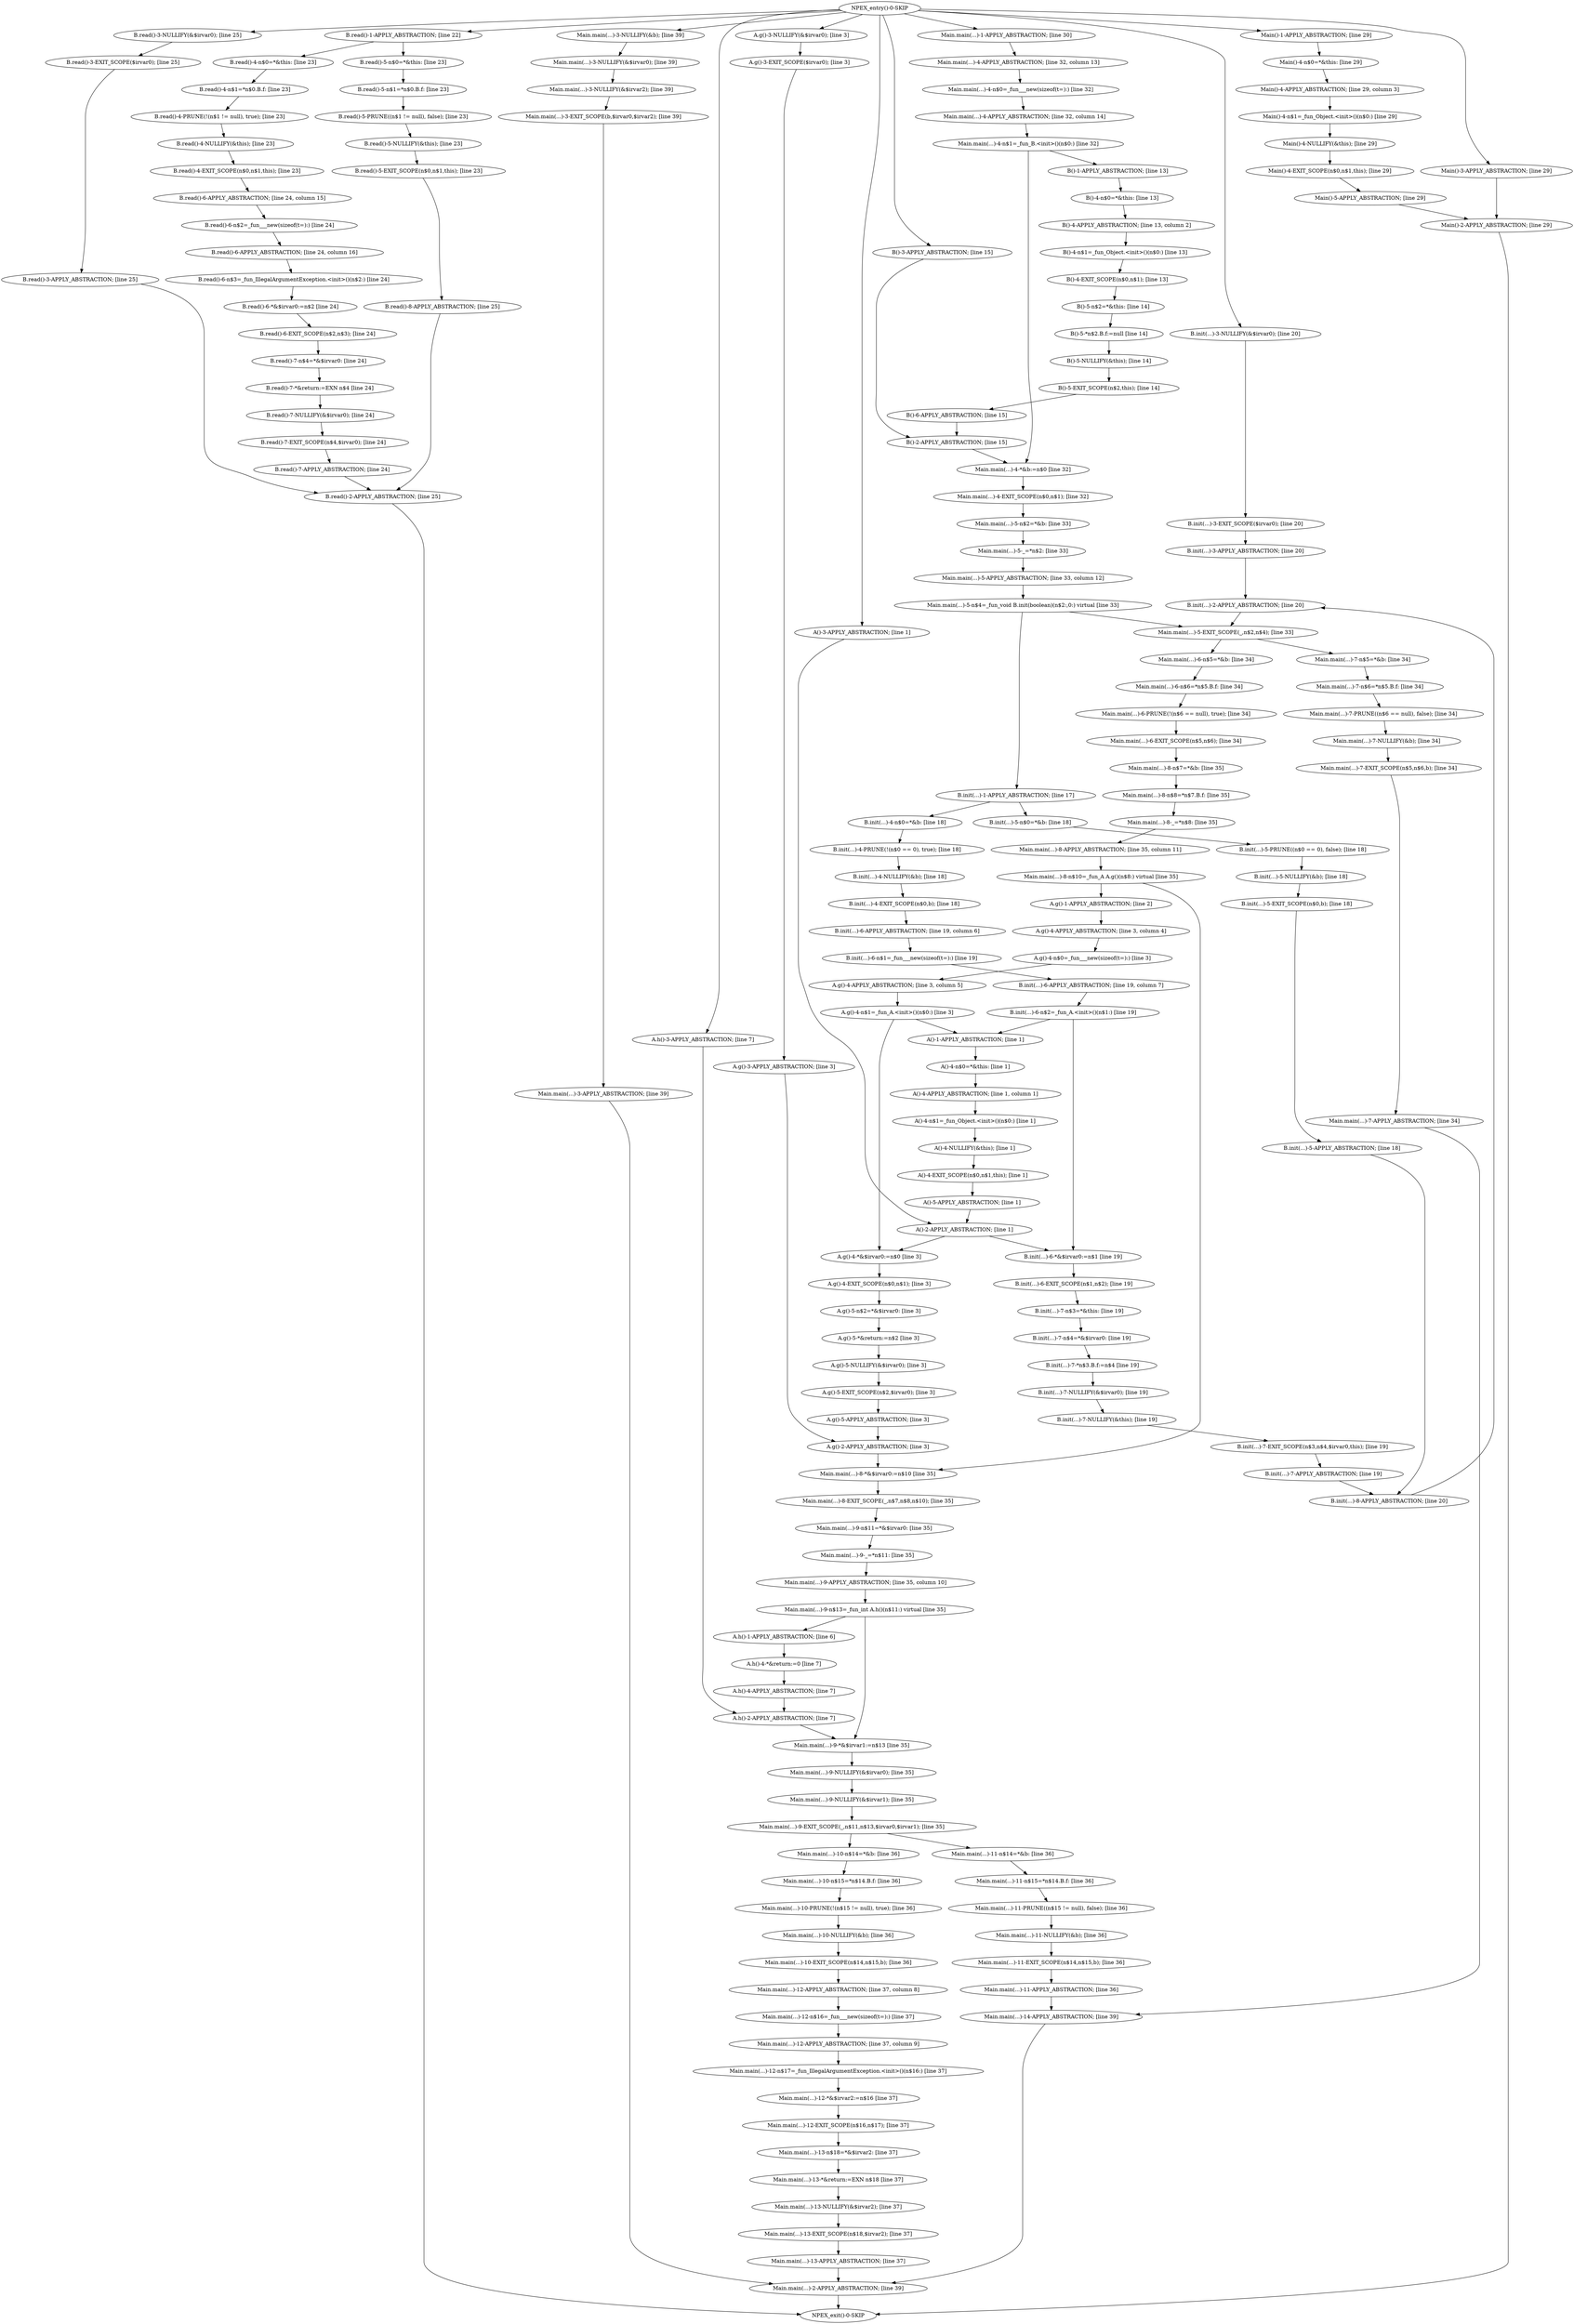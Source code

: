 digraph G {
  "Main.main(...)-9-n$13=_fun_int A.h()(n$11:) virtual [line 35]";
  "B.init(...)-3-NULLIFY(&$irvar0); [line 20]";
  "B.init(...)-5-EXIT_SCOPE(n$0,b); [line 18]";
  "A.g()-5-NULLIFY(&$irvar0); [line 3]";
  "B.read()-4-EXIT_SCOPE(n$0,n$1,this); [line 23]";
  "B()-3-APPLY_ABSTRACTION; [line 15]";
  "A.g()-4-n$0=_fun___new(sizeof(t=):) [line 3]";
  "B.read()-4-n$1=*n$0.B.f: [line 23]";
  "A.g()-4-APPLY_ABSTRACTION; [line 3, column 4]";
  "B()-4-n$1=_fun_Object.<init>()(n$0:) [line 13]";
  "B.read()-8-APPLY_ABSTRACTION; [line 25]";
  "Main.main(...)-4-n$0=_fun___new(sizeof(t=):) [line 32]";
  "Main.main(...)-8-n$10=_fun_A A.g()(n$8:) virtual [line 35]";
  "A.g()-3-APPLY_ABSTRACTION; [line 3]";
  "A.g()-4-*&$irvar0:=n$0 [line 3]";
  "B()-5-*n$2.B.f:=null [line 14]";
  "B.init(...)-4-NULLIFY(&b); [line 18]";
  "Main.main(...)-3-NULLIFY(&b); [line 39]";
  "B.init(...)-6-*&$irvar0:=n$1 [line 19]";
  "Main.main(...)-4-APPLY_ABSTRACTION; [line 32, column 13]";
  "Main()-4-NULLIFY(&this); [line 29]";
  "Main.main(...)-6-PRUNE(!(n$6 == null), true); [line 34]";
  "A.h()-4-*&return:=0 [line 7]";
  "B.read()-1-APPLY_ABSTRACTION; [line 22]";
  "Main.main(...)-9-NULLIFY(&$irvar1); [line 35]";
  "B.init(...)-7-n$4=*&$irvar0: [line 19]";
  "B.read()-7-APPLY_ABSTRACTION; [line 24]";
  "A.g()-2-APPLY_ABSTRACTION; [line 3]";
  "Main.main(...)-7-EXIT_SCOPE(n$5,n$6,b); [line 34]";
  "B.init(...)-7-NULLIFY(&this); [line 19]";
  "A()-4-NULLIFY(&this); [line 1]";
  "A.h()-4-APPLY_ABSTRACTION; [line 7]";
  "B()-5-EXIT_SCOPE(n$2,this); [line 14]";
  "Main.main(...)-9-_=*n$11: [line 35]";
  "Main.main(...)-11-EXIT_SCOPE(n$14,n$15,b); [line 36]";
  "Main.main(...)-12-EXIT_SCOPE(n$16,n$17); [line 37]";
  "B.read()-5-EXIT_SCOPE(n$0,n$1,this); [line 23]";
  "Main.main(...)-6-EXIT_SCOPE(n$5,n$6); [line 34]";
  "B.init(...)-7-NULLIFY(&$irvar0); [line 19]";
  "B()-4-EXIT_SCOPE(n$0,n$1); [line 13]";
  "Main.main(...)-3-APPLY_ABSTRACTION; [line 39]";
  "Main.main(...)-11-n$15=*n$14.B.f: [line 36]";
  "Main()-3-APPLY_ABSTRACTION; [line 29]";
  "Main.main(...)-3-EXIT_SCOPE(b,$irvar0,$irvar2); [line 39]";
  "Main.main(...)-14-APPLY_ABSTRACTION; [line 39]";
  "A.g()-5-EXIT_SCOPE(n$2,$irvar0); [line 3]";
  "Main.main(...)-7-n$5=*&b: [line 34]";
  "Main.main(...)-11-NULLIFY(&b); [line 36]";
  "Main.main(...)-11-n$14=*&b: [line 36]";
  "B.init(...)-8-APPLY_ABSTRACTION; [line 20]";
  "B.read()-7-NULLIFY(&$irvar0); [line 24]";
  "Main.main(...)-3-NULLIFY(&$irvar2); [line 39]";
  "Main.main(...)-9-NULLIFY(&$irvar0); [line 35]";
  "Main.main(...)-10-n$15=*n$14.B.f: [line 36]";
  "Main.main(...)-4-APPLY_ABSTRACTION; [line 32, column 14]";
  "Main()-4-APPLY_ABSTRACTION; [line 29, column 3]";
  "B.init(...)-5-PRUNE((n$0 == 0), false); [line 18]";
  "Main.main(...)-5-n$2=*&b: [line 33]";
  "Main.main(...)-6-n$5=*&b: [line 34]";
  "A()-4-APPLY_ABSTRACTION; [line 1, column 1]";
  "NPEX_exit()-0-SKIP";
  "B.read()-7-EXIT_SCOPE(n$4,$irvar0); [line 24]";
  "A.g()-4-APPLY_ABSTRACTION; [line 3, column 5]";
  "Main.main(...)-8-APPLY_ABSTRACTION; [line 35, column 11]";
  "Main.main(...)-8-n$8=*n$7.B.f: [line 35]";
  "Main()-5-APPLY_ABSTRACTION; [line 29]";
  "Main.main(...)-4-*&b:=n$0 [line 32]";
  "Main.main(...)-5-APPLY_ABSTRACTION; [line 33, column 12]";
  "B.read()-7-n$4=*&$irvar0: [line 24]";
  "A()-2-APPLY_ABSTRACTION; [line 1]";
  "B.init(...)-1-APPLY_ABSTRACTION; [line 17]";
  "B.init(...)-2-APPLY_ABSTRACTION; [line 20]";
  "A.g()-5-n$2=*&$irvar0: [line 3]";
  "B()-4-APPLY_ABSTRACTION; [line 13, column 2]";
  "Main()-4-n$0=*&this: [line 29]";
  "Main.main(...)-13-EXIT_SCOPE(n$18,$irvar2); [line 37]";
  "B.init(...)-3-EXIT_SCOPE($irvar0); [line 20]";
  "B.read()-5-n$0=*&this: [line 23]";
  "A.g()-4-EXIT_SCOPE(n$0,n$1); [line 3]";
  "B.read()-2-APPLY_ABSTRACTION; [line 25]";
  "Main.main(...)-2-APPLY_ABSTRACTION; [line 39]";
  "B.init(...)-4-n$0=*&b: [line 18]";
  "Main()-4-EXIT_SCOPE(n$0,n$1,this); [line 29]";
  "B.init(...)-5-APPLY_ABSTRACTION; [line 18]";
  "B.init(...)-7-EXIT_SCOPE(n$3,n$4,$irvar0,this); [line 19]";
  "Main.main(...)-10-NULLIFY(&b); [line 36]";
  "B.init(...)-6-n$2=_fun_A.<init>()(n$1:) [line 19]";
  "A.h()-1-APPLY_ABSTRACTION; [line 6]";
  "A.g()-5-*&return:=n$2 [line 3]";
  "Main.main(...)-12-APPLY_ABSTRACTION; [line 37, column 8]";
  "A.h()-2-APPLY_ABSTRACTION; [line 7]";
  "A()-4-EXIT_SCOPE(n$0,n$1,this); [line 1]";
  "NPEX_entry()-0-SKIP";
  "B.read()-6-APPLY_ABSTRACTION; [line 24, column 16]";
  "Main()-4-n$1=_fun_Object.<init>()(n$0:) [line 29]";
  "Main.main(...)-10-PRUNE(!(n$15 != null), true); [line 36]";
  "A.g()-3-EXIT_SCOPE($irvar0); [line 3]";
  "A()-5-APPLY_ABSTRACTION; [line 1]";
  "B.read()-6-n$2=_fun___new(sizeof(t=):) [line 24]";
  "Main.main(...)-13-*&return:=EXN n$18 [line 37]";
  "Main.main(...)-9-n$11=*&$irvar0: [line 35]";
  "Main.main(...)-11-APPLY_ABSTRACTION; [line 36]";
  "A()-4-n$0=*&this: [line 1]";
  "Main()-1-APPLY_ABSTRACTION; [line 29]";
  "Main.main(...)-5-_=*n$2: [line 33]";
  "Main.main(...)-10-EXIT_SCOPE(n$14,n$15,b); [line 36]";
  "B.init(...)-6-APPLY_ABSTRACTION; [line 19, column 6]";
  "B.read()-3-NULLIFY(&$irvar0); [line 25]";
  "Main.main(...)-8-EXIT_SCOPE(_,n$7,n$8,n$10); [line 35]";
  "B()-4-n$0=*&this: [line 13]";
  "B.read()-6-*&$irvar0:=n$2 [line 24]";
  "B.init(...)-5-NULLIFY(&b); [line 18]";
  "A.g()-1-APPLY_ABSTRACTION; [line 2]";
  "Main.main(...)-7-n$6=*n$5.B.f: [line 34]";
  "B.read()-6-EXIT_SCOPE(n$2,n$3); [line 24]";
  "B.read()-6-n$3=_fun_IllegalArgumentException.<init>()(n$2:) [line 24]";
  "Main.main(...)-3-NULLIFY(&$irvar0); [line 39]";
  "B.read()-4-PRUNE(!(n$1 != null), true); [line 23]";
  "B.init(...)-6-n$1=_fun___new(sizeof(t=):) [line 19]";
  "B()-1-APPLY_ABSTRACTION; [line 13]";
  "Main.main(...)-13-n$18=*&$irvar2: [line 37]";
  "B.init(...)-7-APPLY_ABSTRACTION; [line 19]";
  "Main.main(...)-4-EXIT_SCOPE(n$0,n$1); [line 32]";
  "Main.main(...)-13-NULLIFY(&$irvar2); [line 37]";
  "Main.main(...)-9-EXIT_SCOPE(_,n$11,n$13,$irvar0,$irvar1); [line 35]";
  "Main.main(...)-12-APPLY_ABSTRACTION; [line 37, column 9]";
  "Main.main(...)-13-APPLY_ABSTRACTION; [line 37]";
  "Main.main(...)-7-PRUNE((n$6 == null), false); [line 34]";
  "B.init(...)-4-EXIT_SCOPE(n$0,b); [line 18]";
  "A()-4-n$1=_fun_Object.<init>()(n$0:) [line 1]";
  "Main.main(...)-12-n$17=_fun_IllegalArgumentException.<init>()(n$16:) [line 37]";
  "Main.main(...)-8-_=*n$8: [line 35]";
  "Main.main(...)-9-*&$irvar1:=n$13 [line 35]";
  "Main.main(...)-10-n$14=*&b: [line 36]";
  "B.init(...)-5-n$0=*&b: [line 18]";
  "B.read()-7-*&return:=EXN n$4 [line 24]";
  "Main.main(...)-5-n$4=_fun_void B.init(boolean)(n$2:,0:) virtual [line 33]";
  "B.init(...)-4-PRUNE(!(n$0 == 0), true); [line 18]";
  "Main()-2-APPLY_ABSTRACTION; [line 29]";
  "B.init(...)-6-APPLY_ABSTRACTION; [line 19, column 7]";
  "B.init(...)-7-*n$3.B.f:=n$4 [line 19]";
  "B.read()-6-APPLY_ABSTRACTION; [line 24, column 15]";
  "Main.main(...)-8-*&$irvar0:=n$10 [line 35]";
  "B()-5-NULLIFY(&this); [line 14]";
  "B()-6-APPLY_ABSTRACTION; [line 15]";
  "B.read()-3-EXIT_SCOPE($irvar0); [line 25]";
  "A.g()-4-n$1=_fun_A.<init>()(n$0:) [line 3]";
  "Main.main(...)-1-APPLY_ABSTRACTION; [line 30]";
  "A.h()-3-APPLY_ABSTRACTION; [line 7]";
  "B.init(...)-3-APPLY_ABSTRACTION; [line 20]";
  "B.read()-5-PRUNE((n$1 != null), false); [line 23]";
  "Main.main(...)-8-n$7=*&b: [line 35]";
  "B()-5-n$2=*&this: [line 14]";
  "Main.main(...)-7-NULLIFY(&b); [line 34]";
  "Main.main(...)-4-n$1=_fun_B.<init>()(n$0:) [line 32]";
  "B.init(...)-7-n$3=*&this: [line 19]";
  "Main.main(...)-12-*&$irvar2:=n$16 [line 37]";
  "A.g()-3-NULLIFY(&$irvar0); [line 3]";
  "A()-1-APPLY_ABSTRACTION; [line 1]";
  "B.read()-5-NULLIFY(&this); [line 23]";
  "Main.main(...)-11-PRUNE((n$15 != null), false); [line 36]";
  "B.init(...)-6-EXIT_SCOPE(n$1,n$2); [line 19]";
  "B.read()-3-APPLY_ABSTRACTION; [line 25]";
  "B.read()-4-NULLIFY(&this); [line 23]";
  "B.read()-5-n$1=*n$0.B.f: [line 23]";
  "Main.main(...)-12-n$16=_fun___new(sizeof(t=):) [line 37]";
  "Main.main(...)-6-n$6=*n$5.B.f: [line 34]";
  "Main.main(...)-9-APPLY_ABSTRACTION; [line 35, column 10]";
  "A()-3-APPLY_ABSTRACTION; [line 1]";
  "Main.main(...)-5-EXIT_SCOPE(_,n$2,n$4); [line 33]";
  "Main.main(...)-7-APPLY_ABSTRACTION; [line 34]";
  "B.read()-4-n$0=*&this: [line 23]";
  "A.g()-5-APPLY_ABSTRACTION; [line 3]";
  "B()-2-APPLY_ABSTRACTION; [line 15]";
  
  
  "Main.main(...)-9-n$13=_fun_int A.h()(n$11:) virtual [line 35]" -> "A.h()-1-APPLY_ABSTRACTION; [line 6]";
  "Main.main(...)-9-n$13=_fun_int A.h()(n$11:) virtual [line 35]" -> "Main.main(...)-9-*&$irvar1:=n$13 [line 35]";
  "B.init(...)-3-NULLIFY(&$irvar0); [line 20]" -> "B.init(...)-3-EXIT_SCOPE($irvar0); [line 20]";
  "B.init(...)-5-EXIT_SCOPE(n$0,b); [line 18]" -> "B.init(...)-5-APPLY_ABSTRACTION; [line 18]";
  "A.g()-5-NULLIFY(&$irvar0); [line 3]" -> "A.g()-5-EXIT_SCOPE(n$2,$irvar0); [line 3]";
  "B.read()-4-EXIT_SCOPE(n$0,n$1,this); [line 23]" -> "B.read()-6-APPLY_ABSTRACTION; [line 24, column 15]";
  "B()-3-APPLY_ABSTRACTION; [line 15]" -> "B()-2-APPLY_ABSTRACTION; [line 15]";
  "A.g()-4-n$0=_fun___new(sizeof(t=):) [line 3]" -> "A.g()-4-APPLY_ABSTRACTION; [line 3, column 5]";
  "B.read()-4-n$1=*n$0.B.f: [line 23]" -> "B.read()-4-PRUNE(!(n$1 != null), true); [line 23]";
  "A.g()-4-APPLY_ABSTRACTION; [line 3, column 4]" -> "A.g()-4-n$0=_fun___new(sizeof(t=):) [line 3]";
  "B()-4-n$1=_fun_Object.<init>()(n$0:) [line 13]" -> "B()-4-EXIT_SCOPE(n$0,n$1); [line 13]";
  "B.read()-8-APPLY_ABSTRACTION; [line 25]" -> "B.read()-2-APPLY_ABSTRACTION; [line 25]";
  "Main.main(...)-4-n$0=_fun___new(sizeof(t=):) [line 32]" -> "Main.main(...)-4-APPLY_ABSTRACTION; [line 32, column 14]";
  "Main.main(...)-8-n$10=_fun_A A.g()(n$8:) virtual [line 35]" -> "A.g()-1-APPLY_ABSTRACTION; [line 2]";
  "Main.main(...)-8-n$10=_fun_A A.g()(n$8:) virtual [line 35]" -> "Main.main(...)-8-*&$irvar0:=n$10 [line 35]";
  "A.g()-3-APPLY_ABSTRACTION; [line 3]" -> "A.g()-2-APPLY_ABSTRACTION; [line 3]";
  "A.g()-4-*&$irvar0:=n$0 [line 3]" -> "A.g()-4-EXIT_SCOPE(n$0,n$1); [line 3]";
  "B()-5-*n$2.B.f:=null [line 14]" -> "B()-5-NULLIFY(&this); [line 14]";
  "B.init(...)-4-NULLIFY(&b); [line 18]" -> "B.init(...)-4-EXIT_SCOPE(n$0,b); [line 18]";
  "Main.main(...)-3-NULLIFY(&b); [line 39]" -> "Main.main(...)-3-NULLIFY(&$irvar0); [line 39]";
  "B.init(...)-6-*&$irvar0:=n$1 [line 19]" -> "B.init(...)-6-EXIT_SCOPE(n$1,n$2); [line 19]";
  "Main.main(...)-4-APPLY_ABSTRACTION; [line 32, column 13]" -> "Main.main(...)-4-n$0=_fun___new(sizeof(t=):) [line 32]";
  "Main()-4-NULLIFY(&this); [line 29]" -> "Main()-4-EXIT_SCOPE(n$0,n$1,this); [line 29]";
  "Main.main(...)-6-PRUNE(!(n$6 == null), true); [line 34]" -> "Main.main(...)-6-EXIT_SCOPE(n$5,n$6); [line 34]";
  "A.h()-4-*&return:=0 [line 7]" -> "A.h()-4-APPLY_ABSTRACTION; [line 7]";
  "B.read()-1-APPLY_ABSTRACTION; [line 22]" -> "B.read()-4-n$0=*&this: [line 23]";
  "B.read()-1-APPLY_ABSTRACTION; [line 22]" -> "B.read()-5-n$0=*&this: [line 23]";
  "Main.main(...)-9-NULLIFY(&$irvar1); [line 35]" -> "Main.main(...)-9-EXIT_SCOPE(_,n$11,n$13,$irvar0,$irvar1); [line 35]";
  "B.init(...)-7-n$4=*&$irvar0: [line 19]" -> "B.init(...)-7-*n$3.B.f:=n$4 [line 19]";
  "B.read()-7-APPLY_ABSTRACTION; [line 24]" -> "B.read()-2-APPLY_ABSTRACTION; [line 25]";
  "A.g()-2-APPLY_ABSTRACTION; [line 3]" -> "Main.main(...)-8-*&$irvar0:=n$10 [line 35]";
  "Main.main(...)-7-EXIT_SCOPE(n$5,n$6,b); [line 34]" -> "Main.main(...)-7-APPLY_ABSTRACTION; [line 34]";
  "B.init(...)-7-NULLIFY(&this); [line 19]" -> "B.init(...)-7-EXIT_SCOPE(n$3,n$4,$irvar0,this); [line 19]";
  "A()-4-NULLIFY(&this); [line 1]" -> "A()-4-EXIT_SCOPE(n$0,n$1,this); [line 1]";
  "A.h()-4-APPLY_ABSTRACTION; [line 7]" -> "A.h()-2-APPLY_ABSTRACTION; [line 7]";
  "B()-5-EXIT_SCOPE(n$2,this); [line 14]" -> "B()-6-APPLY_ABSTRACTION; [line 15]";
  "Main.main(...)-9-_=*n$11: [line 35]" -> "Main.main(...)-9-APPLY_ABSTRACTION; [line 35, column 10]";
  "Main.main(...)-11-EXIT_SCOPE(n$14,n$15,b); [line 36]" -> "Main.main(...)-11-APPLY_ABSTRACTION; [line 36]";
  "Main.main(...)-12-EXIT_SCOPE(n$16,n$17); [line 37]" -> "Main.main(...)-13-n$18=*&$irvar2: [line 37]";
  "B.read()-5-EXIT_SCOPE(n$0,n$1,this); [line 23]" -> "B.read()-8-APPLY_ABSTRACTION; [line 25]";
  "Main.main(...)-6-EXIT_SCOPE(n$5,n$6); [line 34]" -> "Main.main(...)-8-n$7=*&b: [line 35]";
  "B.init(...)-7-NULLIFY(&$irvar0); [line 19]" -> "B.init(...)-7-NULLIFY(&this); [line 19]";
  "B()-4-EXIT_SCOPE(n$0,n$1); [line 13]" -> "B()-5-n$2=*&this: [line 14]";
  "Main.main(...)-3-APPLY_ABSTRACTION; [line 39]" -> "Main.main(...)-2-APPLY_ABSTRACTION; [line 39]";
  "Main.main(...)-11-n$15=*n$14.B.f: [line 36]" -> "Main.main(...)-11-PRUNE((n$15 != null), false); [line 36]";
  "Main()-3-APPLY_ABSTRACTION; [line 29]" -> "Main()-2-APPLY_ABSTRACTION; [line 29]";
  "Main.main(...)-3-EXIT_SCOPE(b,$irvar0,$irvar2); [line 39]" -> "Main.main(...)-3-APPLY_ABSTRACTION; [line 39]";
  "Main.main(...)-14-APPLY_ABSTRACTION; [line 39]" -> "Main.main(...)-2-APPLY_ABSTRACTION; [line 39]";
  "A.g()-5-EXIT_SCOPE(n$2,$irvar0); [line 3]" -> "A.g()-5-APPLY_ABSTRACTION; [line 3]";
  "Main.main(...)-7-n$5=*&b: [line 34]" -> "Main.main(...)-7-n$6=*n$5.B.f: [line 34]";
  "Main.main(...)-11-NULLIFY(&b); [line 36]" -> "Main.main(...)-11-EXIT_SCOPE(n$14,n$15,b); [line 36]";
  "Main.main(...)-11-n$14=*&b: [line 36]" -> "Main.main(...)-11-n$15=*n$14.B.f: [line 36]";
  "B.init(...)-8-APPLY_ABSTRACTION; [line 20]" -> "B.init(...)-2-APPLY_ABSTRACTION; [line 20]";
  "B.read()-7-NULLIFY(&$irvar0); [line 24]" -> "B.read()-7-EXIT_SCOPE(n$4,$irvar0); [line 24]";
  "Main.main(...)-3-NULLIFY(&$irvar2); [line 39]" -> "Main.main(...)-3-EXIT_SCOPE(b,$irvar0,$irvar2); [line 39]";
  "Main.main(...)-9-NULLIFY(&$irvar0); [line 35]" -> "Main.main(...)-9-NULLIFY(&$irvar1); [line 35]";
  "Main.main(...)-10-n$15=*n$14.B.f: [line 36]" -> "Main.main(...)-10-PRUNE(!(n$15 != null), true); [line 36]";
  "Main.main(...)-4-APPLY_ABSTRACTION; [line 32, column 14]" -> "Main.main(...)-4-n$1=_fun_B.<init>()(n$0:) [line 32]";
  "Main()-4-APPLY_ABSTRACTION; [line 29, column 3]" -> "Main()-4-n$1=_fun_Object.<init>()(n$0:) [line 29]";
  "B.init(...)-5-PRUNE((n$0 == 0), false); [line 18]" -> "B.init(...)-5-NULLIFY(&b); [line 18]";
  "Main.main(...)-5-n$2=*&b: [line 33]" -> "Main.main(...)-5-_=*n$2: [line 33]";
  "Main.main(...)-6-n$5=*&b: [line 34]" -> "Main.main(...)-6-n$6=*n$5.B.f: [line 34]";
  "A()-4-APPLY_ABSTRACTION; [line 1, column 1]" -> "A()-4-n$1=_fun_Object.<init>()(n$0:) [line 1]";
  "B.read()-7-EXIT_SCOPE(n$4,$irvar0); [line 24]" -> "B.read()-7-APPLY_ABSTRACTION; [line 24]";
  "A.g()-4-APPLY_ABSTRACTION; [line 3, column 5]" -> "A.g()-4-n$1=_fun_A.<init>()(n$0:) [line 3]";
  "Main.main(...)-8-APPLY_ABSTRACTION; [line 35, column 11]" -> "Main.main(...)-8-n$10=_fun_A A.g()(n$8:) virtual [line 35]";
  "Main.main(...)-8-n$8=*n$7.B.f: [line 35]" -> "Main.main(...)-8-_=*n$8: [line 35]";
  "Main()-5-APPLY_ABSTRACTION; [line 29]" -> "Main()-2-APPLY_ABSTRACTION; [line 29]";
  "Main.main(...)-4-*&b:=n$0 [line 32]" -> "Main.main(...)-4-EXIT_SCOPE(n$0,n$1); [line 32]";
  "Main.main(...)-5-APPLY_ABSTRACTION; [line 33, column 12]" -> "Main.main(...)-5-n$4=_fun_void B.init(boolean)(n$2:,0:) virtual [line 33]";
  "B.read()-7-n$4=*&$irvar0: [line 24]" -> "B.read()-7-*&return:=EXN n$4 [line 24]";
  "A()-2-APPLY_ABSTRACTION; [line 1]" -> "A.g()-4-*&$irvar0:=n$0 [line 3]";
  "A()-2-APPLY_ABSTRACTION; [line 1]" -> "B.init(...)-6-*&$irvar0:=n$1 [line 19]";
  "B.init(...)-1-APPLY_ABSTRACTION; [line 17]" -> "B.init(...)-4-n$0=*&b: [line 18]";
  "B.init(...)-1-APPLY_ABSTRACTION; [line 17]" -> "B.init(...)-5-n$0=*&b: [line 18]";
  "B.init(...)-2-APPLY_ABSTRACTION; [line 20]" -> "Main.main(...)-5-EXIT_SCOPE(_,n$2,n$4); [line 33]";
  "A.g()-5-n$2=*&$irvar0: [line 3]" -> "A.g()-5-*&return:=n$2 [line 3]";
  "B()-4-APPLY_ABSTRACTION; [line 13, column 2]" -> "B()-4-n$1=_fun_Object.<init>()(n$0:) [line 13]";
  "Main()-4-n$0=*&this: [line 29]" -> "Main()-4-APPLY_ABSTRACTION; [line 29, column 3]";
  "Main.main(...)-13-EXIT_SCOPE(n$18,$irvar2); [line 37]" -> "Main.main(...)-13-APPLY_ABSTRACTION; [line 37]";
  "B.init(...)-3-EXIT_SCOPE($irvar0); [line 20]" -> "B.init(...)-3-APPLY_ABSTRACTION; [line 20]";
  "B.read()-5-n$0=*&this: [line 23]" -> "B.read()-5-n$1=*n$0.B.f: [line 23]";
  "A.g()-4-EXIT_SCOPE(n$0,n$1); [line 3]" -> "A.g()-5-n$2=*&$irvar0: [line 3]";
  "B.read()-2-APPLY_ABSTRACTION; [line 25]" -> "NPEX_exit()-0-SKIP";
  "Main.main(...)-2-APPLY_ABSTRACTION; [line 39]" -> "NPEX_exit()-0-SKIP";
  "B.init(...)-4-n$0=*&b: [line 18]" -> "B.init(...)-4-PRUNE(!(n$0 == 0), true); [line 18]";
  "Main()-4-EXIT_SCOPE(n$0,n$1,this); [line 29]" -> "Main()-5-APPLY_ABSTRACTION; [line 29]";
  "B.init(...)-5-APPLY_ABSTRACTION; [line 18]" -> "B.init(...)-8-APPLY_ABSTRACTION; [line 20]";
  "B.init(...)-7-EXIT_SCOPE(n$3,n$4,$irvar0,this); [line 19]" -> "B.init(...)-7-APPLY_ABSTRACTION; [line 19]";
  "Main.main(...)-10-NULLIFY(&b); [line 36]" -> "Main.main(...)-10-EXIT_SCOPE(n$14,n$15,b); [line 36]";
  "B.init(...)-6-n$2=_fun_A.<init>()(n$1:) [line 19]" -> "A()-1-APPLY_ABSTRACTION; [line 1]";
  "B.init(...)-6-n$2=_fun_A.<init>()(n$1:) [line 19]" -> "B.init(...)-6-*&$irvar0:=n$1 [line 19]";
  "A.h()-1-APPLY_ABSTRACTION; [line 6]" -> "A.h()-4-*&return:=0 [line 7]";
  "A.g()-5-*&return:=n$2 [line 3]" -> "A.g()-5-NULLIFY(&$irvar0); [line 3]";
  "Main.main(...)-12-APPLY_ABSTRACTION; [line 37, column 8]" -> "Main.main(...)-12-n$16=_fun___new(sizeof(t=):) [line 37]";
  "A.h()-2-APPLY_ABSTRACTION; [line 7]" -> "Main.main(...)-9-*&$irvar1:=n$13 [line 35]";
  "A()-4-EXIT_SCOPE(n$0,n$1,this); [line 1]" -> "A()-5-APPLY_ABSTRACTION; [line 1]";
  "NPEX_entry()-0-SKIP" -> "A()-3-APPLY_ABSTRACTION; [line 1]";
  "NPEX_entry()-0-SKIP" -> "B()-3-APPLY_ABSTRACTION; [line 15]";
  "NPEX_entry()-0-SKIP" -> "Main()-1-APPLY_ABSTRACTION; [line 29]";
  "NPEX_entry()-0-SKIP" -> "Main()-3-APPLY_ABSTRACTION; [line 29]";
  "NPEX_entry()-0-SKIP" -> "A.g()-3-NULLIFY(&$irvar0); [line 3]";
  "NPEX_entry()-0-SKIP" -> "A.h()-3-APPLY_ABSTRACTION; [line 7]";
  "NPEX_entry()-0-SKIP" -> "B.init(...)-3-NULLIFY(&$irvar0); [line 20]";
  "NPEX_entry()-0-SKIP" -> "Main.main(...)-1-APPLY_ABSTRACTION; [line 30]";
  "NPEX_entry()-0-SKIP" -> "Main.main(...)-3-NULLIFY(&b); [line 39]";
  "NPEX_entry()-0-SKIP" -> "B.read()-1-APPLY_ABSTRACTION; [line 22]";
  "NPEX_entry()-0-SKIP" -> "B.read()-3-NULLIFY(&$irvar0); [line 25]";
  "B.read()-6-APPLY_ABSTRACTION; [line 24, column 16]" -> "B.read()-6-n$3=_fun_IllegalArgumentException.<init>()(n$2:) [line 24]";
  "Main()-4-n$1=_fun_Object.<init>()(n$0:) [line 29]" -> "Main()-4-NULLIFY(&this); [line 29]";
  "Main.main(...)-10-PRUNE(!(n$15 != null), true); [line 36]" -> "Main.main(...)-10-NULLIFY(&b); [line 36]";
  "A.g()-3-EXIT_SCOPE($irvar0); [line 3]" -> "A.g()-3-APPLY_ABSTRACTION; [line 3]";
  "A()-5-APPLY_ABSTRACTION; [line 1]" -> "A()-2-APPLY_ABSTRACTION; [line 1]";
  "B.read()-6-n$2=_fun___new(sizeof(t=):) [line 24]" -> "B.read()-6-APPLY_ABSTRACTION; [line 24, column 16]";
  "Main.main(...)-13-*&return:=EXN n$18 [line 37]" -> "Main.main(...)-13-NULLIFY(&$irvar2); [line 37]";
  "Main.main(...)-9-n$11=*&$irvar0: [line 35]" -> "Main.main(...)-9-_=*n$11: [line 35]";
  "Main.main(...)-11-APPLY_ABSTRACTION; [line 36]" -> "Main.main(...)-14-APPLY_ABSTRACTION; [line 39]";
  "A()-4-n$0=*&this: [line 1]" -> "A()-4-APPLY_ABSTRACTION; [line 1, column 1]";
  "Main()-1-APPLY_ABSTRACTION; [line 29]" -> "Main()-4-n$0=*&this: [line 29]";
  "Main.main(...)-5-_=*n$2: [line 33]" -> "Main.main(...)-5-APPLY_ABSTRACTION; [line 33, column 12]";
  "Main.main(...)-10-EXIT_SCOPE(n$14,n$15,b); [line 36]" -> "Main.main(...)-12-APPLY_ABSTRACTION; [line 37, column 8]";
  "B.init(...)-6-APPLY_ABSTRACTION; [line 19, column 6]" -> "B.init(...)-6-n$1=_fun___new(sizeof(t=):) [line 19]";
  "B.read()-3-NULLIFY(&$irvar0); [line 25]" -> "B.read()-3-EXIT_SCOPE($irvar0); [line 25]";
  "Main.main(...)-8-EXIT_SCOPE(_,n$7,n$8,n$10); [line 35]" -> "Main.main(...)-9-n$11=*&$irvar0: [line 35]";
  "B()-4-n$0=*&this: [line 13]" -> "B()-4-APPLY_ABSTRACTION; [line 13, column 2]";
  "B.read()-6-*&$irvar0:=n$2 [line 24]" -> "B.read()-6-EXIT_SCOPE(n$2,n$3); [line 24]";
  "B.init(...)-5-NULLIFY(&b); [line 18]" -> "B.init(...)-5-EXIT_SCOPE(n$0,b); [line 18]";
  "A.g()-1-APPLY_ABSTRACTION; [line 2]" -> "A.g()-4-APPLY_ABSTRACTION; [line 3, column 4]";
  "Main.main(...)-7-n$6=*n$5.B.f: [line 34]" -> "Main.main(...)-7-PRUNE((n$6 == null), false); [line 34]";
  "B.read()-6-EXIT_SCOPE(n$2,n$3); [line 24]" -> "B.read()-7-n$4=*&$irvar0: [line 24]";
  "B.read()-6-n$3=_fun_IllegalArgumentException.<init>()(n$2:) [line 24]" -> "B.read()-6-*&$irvar0:=n$2 [line 24]";
  "Main.main(...)-3-NULLIFY(&$irvar0); [line 39]" -> "Main.main(...)-3-NULLIFY(&$irvar2); [line 39]";
  "B.read()-4-PRUNE(!(n$1 != null), true); [line 23]" -> "B.read()-4-NULLIFY(&this); [line 23]";
  "B.init(...)-6-n$1=_fun___new(sizeof(t=):) [line 19]" -> "B.init(...)-6-APPLY_ABSTRACTION; [line 19, column 7]";
  "B()-1-APPLY_ABSTRACTION; [line 13]" -> "B()-4-n$0=*&this: [line 13]";
  "Main.main(...)-13-n$18=*&$irvar2: [line 37]" -> "Main.main(...)-13-*&return:=EXN n$18 [line 37]";
  "B.init(...)-7-APPLY_ABSTRACTION; [line 19]" -> "B.init(...)-8-APPLY_ABSTRACTION; [line 20]";
  "Main.main(...)-4-EXIT_SCOPE(n$0,n$1); [line 32]" -> "Main.main(...)-5-n$2=*&b: [line 33]";
  "Main.main(...)-13-NULLIFY(&$irvar2); [line 37]" -> "Main.main(...)-13-EXIT_SCOPE(n$18,$irvar2); [line 37]";
  "Main.main(...)-9-EXIT_SCOPE(_,n$11,n$13,$irvar0,$irvar1); [line 35]" -> "Main.main(...)-10-n$14=*&b: [line 36]";
  "Main.main(...)-9-EXIT_SCOPE(_,n$11,n$13,$irvar0,$irvar1); [line 35]" -> "Main.main(...)-11-n$14=*&b: [line 36]";
  "Main.main(...)-12-APPLY_ABSTRACTION; [line 37, column 9]" -> "Main.main(...)-12-n$17=_fun_IllegalArgumentException.<init>()(n$16:) [line 37]";
  "Main.main(...)-13-APPLY_ABSTRACTION; [line 37]" -> "Main.main(...)-2-APPLY_ABSTRACTION; [line 39]";
  "Main.main(...)-7-PRUNE((n$6 == null), false); [line 34]" -> "Main.main(...)-7-NULLIFY(&b); [line 34]";
  "B.init(...)-4-EXIT_SCOPE(n$0,b); [line 18]" -> "B.init(...)-6-APPLY_ABSTRACTION; [line 19, column 6]";
  "A()-4-n$1=_fun_Object.<init>()(n$0:) [line 1]" -> "A()-4-NULLIFY(&this); [line 1]";
  "Main.main(...)-12-n$17=_fun_IllegalArgumentException.<init>()(n$16:) [line 37]" -> "Main.main(...)-12-*&$irvar2:=n$16 [line 37]";
  "Main.main(...)-8-_=*n$8: [line 35]" -> "Main.main(...)-8-APPLY_ABSTRACTION; [line 35, column 11]";
  "Main.main(...)-9-*&$irvar1:=n$13 [line 35]" -> "Main.main(...)-9-NULLIFY(&$irvar0); [line 35]";
  "Main.main(...)-10-n$14=*&b: [line 36]" -> "Main.main(...)-10-n$15=*n$14.B.f: [line 36]";
  "B.init(...)-5-n$0=*&b: [line 18]" -> "B.init(...)-5-PRUNE((n$0 == 0), false); [line 18]";
  "B.read()-7-*&return:=EXN n$4 [line 24]" -> "B.read()-7-NULLIFY(&$irvar0); [line 24]";
  "Main.main(...)-5-n$4=_fun_void B.init(boolean)(n$2:,0:) virtual [line 33]" -> "B.init(...)-1-APPLY_ABSTRACTION; [line 17]";
  "Main.main(...)-5-n$4=_fun_void B.init(boolean)(n$2:,0:) virtual [line 33]" -> "Main.main(...)-5-EXIT_SCOPE(_,n$2,n$4); [line 33]";
  "B.init(...)-4-PRUNE(!(n$0 == 0), true); [line 18]" -> "B.init(...)-4-NULLIFY(&b); [line 18]";
  "Main()-2-APPLY_ABSTRACTION; [line 29]" -> "NPEX_exit()-0-SKIP";
  "B.init(...)-6-APPLY_ABSTRACTION; [line 19, column 7]" -> "B.init(...)-6-n$2=_fun_A.<init>()(n$1:) [line 19]";
  "B.init(...)-7-*n$3.B.f:=n$4 [line 19]" -> "B.init(...)-7-NULLIFY(&$irvar0); [line 19]";
  "B.read()-6-APPLY_ABSTRACTION; [line 24, column 15]" -> "B.read()-6-n$2=_fun___new(sizeof(t=):) [line 24]";
  "Main.main(...)-8-*&$irvar0:=n$10 [line 35]" -> "Main.main(...)-8-EXIT_SCOPE(_,n$7,n$8,n$10); [line 35]";
  "B()-5-NULLIFY(&this); [line 14]" -> "B()-5-EXIT_SCOPE(n$2,this); [line 14]";
  "B()-6-APPLY_ABSTRACTION; [line 15]" -> "B()-2-APPLY_ABSTRACTION; [line 15]";
  "B.read()-3-EXIT_SCOPE($irvar0); [line 25]" -> "B.read()-3-APPLY_ABSTRACTION; [line 25]";
  "A.g()-4-n$1=_fun_A.<init>()(n$0:) [line 3]" -> "A()-1-APPLY_ABSTRACTION; [line 1]";
  "A.g()-4-n$1=_fun_A.<init>()(n$0:) [line 3]" -> "A.g()-4-*&$irvar0:=n$0 [line 3]";
  "Main.main(...)-1-APPLY_ABSTRACTION; [line 30]" -> "Main.main(...)-4-APPLY_ABSTRACTION; [line 32, column 13]";
  "A.h()-3-APPLY_ABSTRACTION; [line 7]" -> "A.h()-2-APPLY_ABSTRACTION; [line 7]";
  "B.init(...)-3-APPLY_ABSTRACTION; [line 20]" -> "B.init(...)-2-APPLY_ABSTRACTION; [line 20]";
  "B.read()-5-PRUNE((n$1 != null), false); [line 23]" -> "B.read()-5-NULLIFY(&this); [line 23]";
  "Main.main(...)-8-n$7=*&b: [line 35]" -> "Main.main(...)-8-n$8=*n$7.B.f: [line 35]";
  "B()-5-n$2=*&this: [line 14]" -> "B()-5-*n$2.B.f:=null [line 14]";
  "Main.main(...)-7-NULLIFY(&b); [line 34]" -> "Main.main(...)-7-EXIT_SCOPE(n$5,n$6,b); [line 34]";
  "Main.main(...)-4-n$1=_fun_B.<init>()(n$0:) [line 32]" -> "B()-1-APPLY_ABSTRACTION; [line 13]";
  "Main.main(...)-4-n$1=_fun_B.<init>()(n$0:) [line 32]" -> "Main.main(...)-4-*&b:=n$0 [line 32]";
  "B.init(...)-7-n$3=*&this: [line 19]" -> "B.init(...)-7-n$4=*&$irvar0: [line 19]";
  "Main.main(...)-12-*&$irvar2:=n$16 [line 37]" -> "Main.main(...)-12-EXIT_SCOPE(n$16,n$17); [line 37]";
  "A.g()-3-NULLIFY(&$irvar0); [line 3]" -> "A.g()-3-EXIT_SCOPE($irvar0); [line 3]";
  "A()-1-APPLY_ABSTRACTION; [line 1]" -> "A()-4-n$0=*&this: [line 1]";
  "B.read()-5-NULLIFY(&this); [line 23]" -> "B.read()-5-EXIT_SCOPE(n$0,n$1,this); [line 23]";
  "Main.main(...)-11-PRUNE((n$15 != null), false); [line 36]" -> "Main.main(...)-11-NULLIFY(&b); [line 36]";
  "B.init(...)-6-EXIT_SCOPE(n$1,n$2); [line 19]" -> "B.init(...)-7-n$3=*&this: [line 19]";
  "B.read()-3-APPLY_ABSTRACTION; [line 25]" -> "B.read()-2-APPLY_ABSTRACTION; [line 25]";
  "B.read()-4-NULLIFY(&this); [line 23]" -> "B.read()-4-EXIT_SCOPE(n$0,n$1,this); [line 23]";
  "B.read()-5-n$1=*n$0.B.f: [line 23]" -> "B.read()-5-PRUNE((n$1 != null), false); [line 23]";
  "Main.main(...)-12-n$16=_fun___new(sizeof(t=):) [line 37]" -> "Main.main(...)-12-APPLY_ABSTRACTION; [line 37, column 9]";
  "Main.main(...)-6-n$6=*n$5.B.f: [line 34]" -> "Main.main(...)-6-PRUNE(!(n$6 == null), true); [line 34]";
  "Main.main(...)-9-APPLY_ABSTRACTION; [line 35, column 10]" -> "Main.main(...)-9-n$13=_fun_int A.h()(n$11:) virtual [line 35]";
  "A()-3-APPLY_ABSTRACTION; [line 1]" -> "A()-2-APPLY_ABSTRACTION; [line 1]";
  "Main.main(...)-5-EXIT_SCOPE(_,n$2,n$4); [line 33]" -> "Main.main(...)-6-n$5=*&b: [line 34]";
  "Main.main(...)-5-EXIT_SCOPE(_,n$2,n$4); [line 33]" -> "Main.main(...)-7-n$5=*&b: [line 34]";
  "Main.main(...)-7-APPLY_ABSTRACTION; [line 34]" -> "Main.main(...)-14-APPLY_ABSTRACTION; [line 39]";
  "B.read()-4-n$0=*&this: [line 23]" -> "B.read()-4-n$1=*n$0.B.f: [line 23]";
  "A.g()-5-APPLY_ABSTRACTION; [line 3]" -> "A.g()-2-APPLY_ABSTRACTION; [line 3]";
  "B()-2-APPLY_ABSTRACTION; [line 15]" -> "Main.main(...)-4-*&b:=n$0 [line 32]";
  
  }
